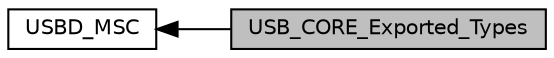 digraph "USB_CORE_Exported_Types"
{
  edge [fontname="Helvetica",fontsize="10",labelfontname="Helvetica",labelfontsize="10"];
  node [fontname="Helvetica",fontsize="10",shape=record];
  rankdir=LR;
  Node1 [label="USBD_MSC",height=0.2,width=0.4,color="black", fillcolor="white", style="filled",URL="$group___u_s_b_d___m_s_c.html",tooltip="This file is the Header file for usbd_msc.c. "];
  Node0 [label="USB_CORE_Exported_Types",height=0.2,width=0.4,color="black", fillcolor="grey75", style="filled", fontcolor="black"];
  Node1->Node0 [shape=plaintext, dir="back", style="solid"];
}

